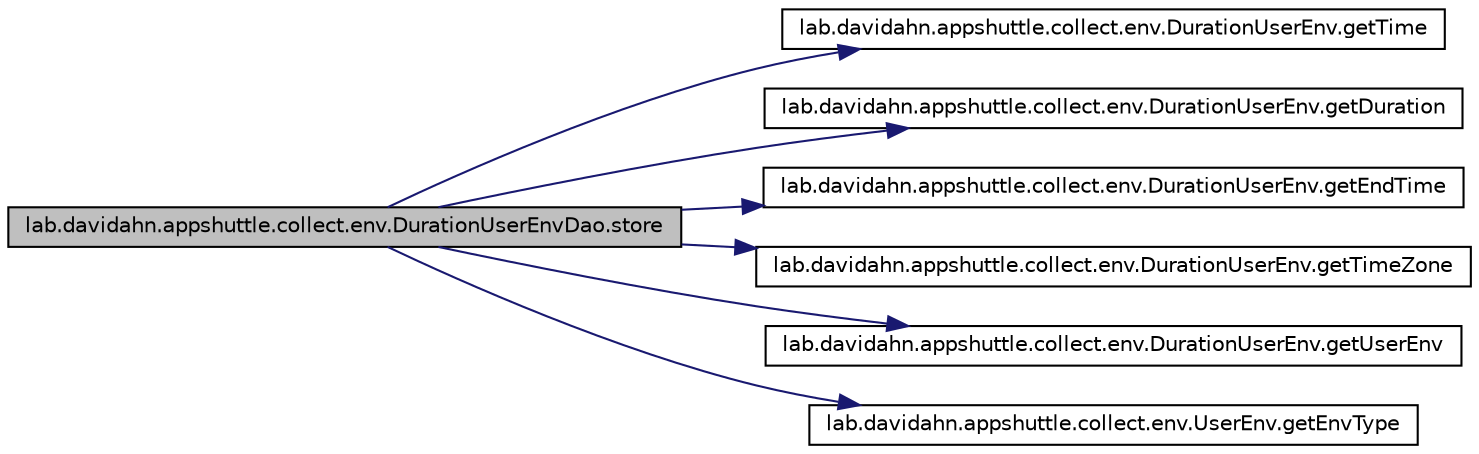 digraph G
{
 // INTERACTIVE_SVG=YES
  edge [fontname="Helvetica",fontsize="10",labelfontname="Helvetica",labelfontsize="10"];
  node [fontname="Helvetica",fontsize="10",shape=record];
  rankdir="LR";
  Node1 [label="lab.davidahn.appshuttle.collect.env.DurationUserEnvDao.store",height=0.2,width=0.4,color="black", fillcolor="grey75", style="filled" fontcolor="black"];
  Node1 -> Node2 [color="midnightblue",fontsize="10",style="solid"];
  Node2 [label="lab.davidahn.appshuttle.collect.env.DurationUserEnv.getTime",height=0.2,width=0.4,color="black", fillcolor="white", style="filled",URL="$classlab_1_1davidahn_1_1appshuttle_1_1collect_1_1env_1_1_duration_user_env.html#a3f1d20dade84330873041688f89fac4d"];
  Node1 -> Node3 [color="midnightblue",fontsize="10",style="solid"];
  Node3 [label="lab.davidahn.appshuttle.collect.env.DurationUserEnv.getDuration",height=0.2,width=0.4,color="black", fillcolor="white", style="filled",URL="$classlab_1_1davidahn_1_1appshuttle_1_1collect_1_1env_1_1_duration_user_env.html#ac40d1c250de946e8df3449610e02eddc"];
  Node1 -> Node4 [color="midnightblue",fontsize="10",style="solid"];
  Node4 [label="lab.davidahn.appshuttle.collect.env.DurationUserEnv.getEndTime",height=0.2,width=0.4,color="black", fillcolor="white", style="filled",URL="$classlab_1_1davidahn_1_1appshuttle_1_1collect_1_1env_1_1_duration_user_env.html#a94ee488b1c3c93284fce5e66e2d4a182"];
  Node1 -> Node5 [color="midnightblue",fontsize="10",style="solid"];
  Node5 [label="lab.davidahn.appshuttle.collect.env.DurationUserEnv.getTimeZone",height=0.2,width=0.4,color="black", fillcolor="white", style="filled",URL="$classlab_1_1davidahn_1_1appshuttle_1_1collect_1_1env_1_1_duration_user_env.html#a582d9f254a84b36e4f4b2220e680997e"];
  Node1 -> Node6 [color="midnightblue",fontsize="10",style="solid"];
  Node6 [label="lab.davidahn.appshuttle.collect.env.DurationUserEnv.getUserEnv",height=0.2,width=0.4,color="black", fillcolor="white", style="filled",URL="$classlab_1_1davidahn_1_1appshuttle_1_1collect_1_1env_1_1_duration_user_env.html#aee70c2d81e885ed52032ad3872366f0a"];
  Node1 -> Node7 [color="midnightblue",fontsize="10",style="solid"];
  Node7 [label="lab.davidahn.appshuttle.collect.env.UserEnv.getEnvType",height=0.2,width=0.4,color="black", fillcolor="white", style="filled",URL="$classlab_1_1davidahn_1_1appshuttle_1_1collect_1_1env_1_1_user_env.html#ae83478f565a40e3650be12e7ed98e4cb"];
}
